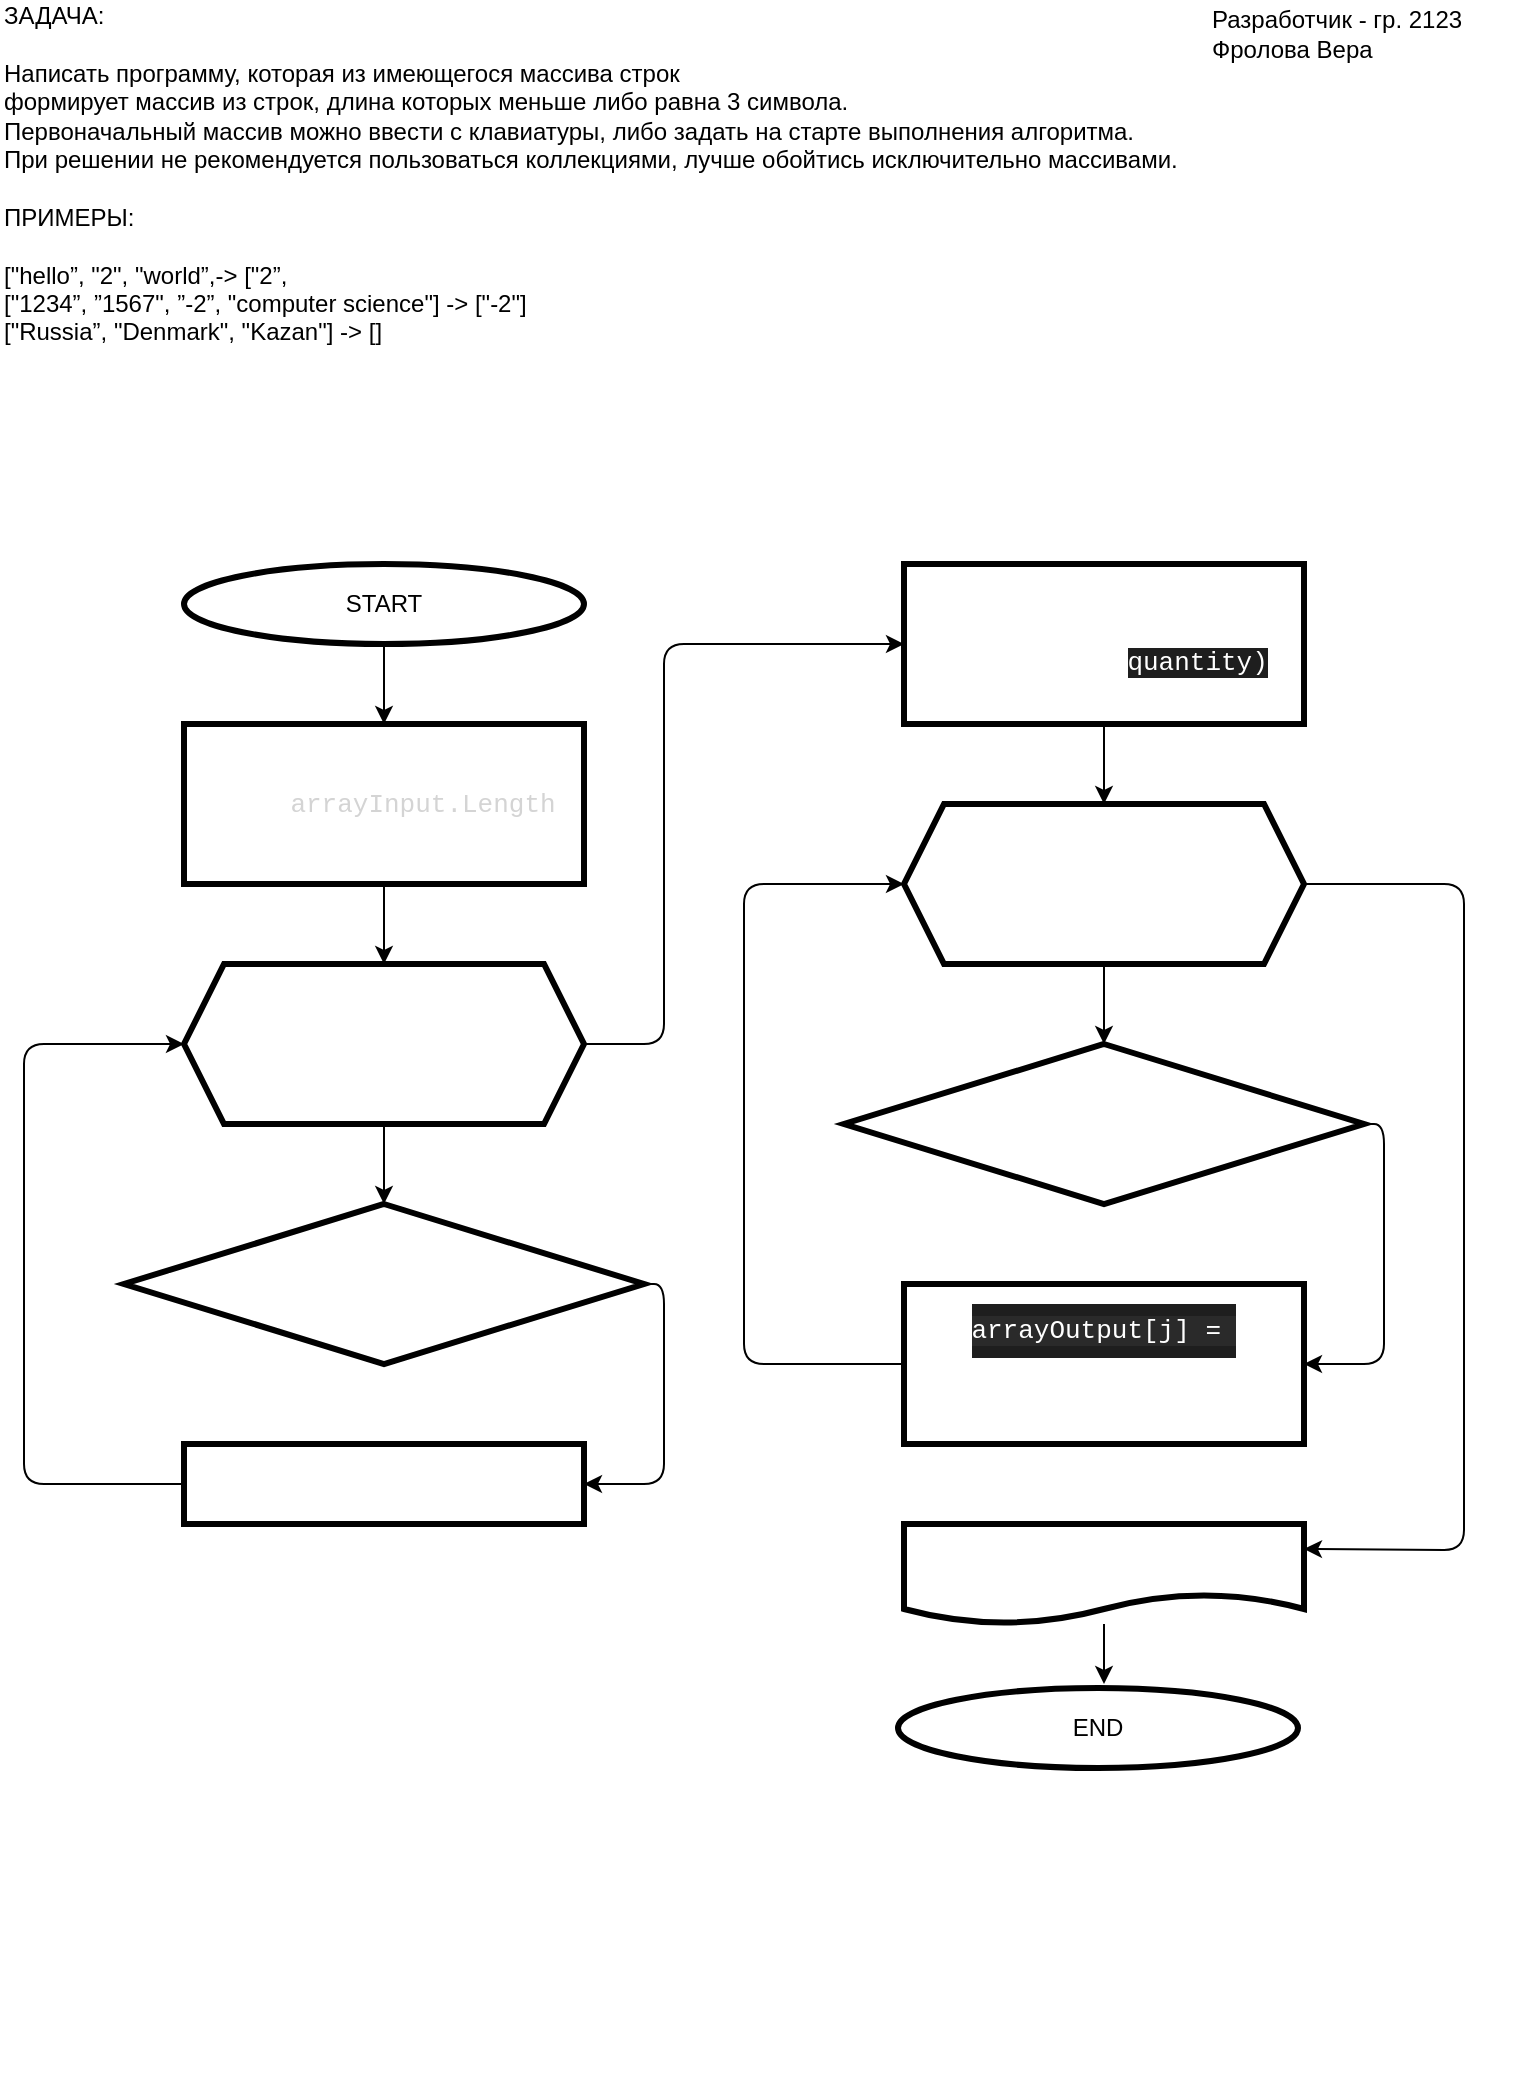 <mxfile>
    <diagram id="h5Ls8xUtnB-ik9aw6W_9" name="Страница 1">
        <mxGraphModel dx="2297" dy="1702" grid="0" gridSize="10" guides="1" tooltips="1" connect="1" arrows="1" fold="1" page="1" pageScale="1" pageWidth="827" pageHeight="1169" math="0" shadow="0">
            <root>
                <mxCell id="0"/>
                <mxCell id="1" parent="0"/>
                <mxCell id="4" value="" style="edgeStyle=none;html=1;fontSize=12;fontColor=#FFFFFF;" parent="1" source="2" target="3" edge="1">
                    <mxGeometry relative="1" as="geometry"/>
                </mxCell>
                <mxCell id="2" value="START" style="ellipse;whiteSpace=wrap;html=1;strokeWidth=3;" parent="1" vertex="1">
                    <mxGeometry x="-693" y="-822" width="200" height="40" as="geometry"/>
                </mxCell>
                <mxCell id="12" value="" style="edgeStyle=none;html=1;fontSize=13;fontColor=#FFFFFF;" parent="1" source="3" target="10" edge="1">
                    <mxGeometry relative="1" as="geometry"/>
                </mxCell>
                <mxCell id="3" value="&lt;div style=&quot;font-family: &amp;#34;consolas&amp;#34; , &amp;#34;courier new&amp;#34; , monospace ; line-height: 27px ; font-size: 13px&quot;&gt;&lt;font style=&quot;font-size: 13px&quot; color=&quot;#ffffff&quot;&gt;arrayinput;&lt;/font&gt;&lt;/div&gt;&lt;div style=&quot;line-height: 27px ; font-size: 13px&quot;&gt;&lt;font color=&quot;#ffffff&quot; style=&quot;font-size: 13px&quot;&gt;&lt;font face=&quot;consolas, courier new, monospace&quot; style=&quot;font-size: 13px&quot;&gt;len =&amp;nbsp;&lt;/font&gt;&lt;/font&gt;&lt;span style=&quot;color: rgb(212 , 212 , 212) ; font-family: &amp;#34;consolas&amp;#34; , &amp;#34;courier new&amp;#34; , monospace&quot;&gt;arrayInput.Length&lt;/span&gt;&lt;span style=&quot;font-family: &amp;#34;consolas&amp;#34; , &amp;#34;courier new&amp;#34; , monospace ; color: rgb(255 , 255 , 255)&quot;&gt;;&lt;/span&gt;&lt;br&gt;&lt;/div&gt;&lt;div style=&quot;line-height: 27px ; font-size: 13px&quot;&gt;&lt;font style=&quot;font-size: 13px&quot;&gt;&lt;span style=&quot;font-family: &amp;#34;consolas&amp;#34; , &amp;#34;courier new&amp;#34; , monospace&quot;&gt;&lt;font color=&quot;#ffffff&quot; style=&quot;font-size: 13px&quot;&gt;quantity&amp;nbsp;&lt;/font&gt;&lt;/span&gt;&lt;span style=&quot;font-family: &amp;#34;consolas&amp;#34; , &amp;#34;courier new&amp;#34; , monospace ; color: rgb(255 , 255 , 255)&quot;&gt;= 0;&lt;/span&gt;&lt;/font&gt;&lt;/div&gt;" style="rounded=0;whiteSpace=wrap;html=1;strokeWidth=3;arcSize=15;" parent="1" vertex="1">
                    <mxGeometry x="-693" y="-742" width="200" height="80" as="geometry"/>
                </mxCell>
                <mxCell id="16" value="" style="edgeStyle=none;html=1;fontSize=13;fontColor=#FFFFFF;entryX=1;entryY=0.5;entryDx=0;entryDy=0;" parent="1" source="8" target="14" edge="1">
                    <mxGeometry relative="1" as="geometry">
                        <mxPoint x="-453" y="-372" as="targetPoint"/>
                        <Array as="points">
                            <mxPoint x="-453" y="-462"/>
                            <mxPoint x="-453" y="-362"/>
                        </Array>
                    </mxGeometry>
                </mxCell>
                <mxCell id="19" value="" style="edgeStyle=none;html=1;fontSize=13;fontColor=#FFFFFF;entryX=0;entryY=0.5;entryDx=0;entryDy=0;exitX=0;exitY=0.5;exitDx=0;exitDy=0;" parent="1" source="14" target="10" edge="1">
                    <mxGeometry relative="1" as="geometry">
                        <mxPoint x="-763" y="-422" as="sourcePoint"/>
                        <mxPoint x="-893" y="-462" as="targetPoint"/>
                        <Array as="points">
                            <mxPoint x="-773" y="-362"/>
                            <mxPoint x="-773" y="-582"/>
                        </Array>
                    </mxGeometry>
                </mxCell>
                <mxCell id="8" value="&lt;span style=&quot;font-family: &amp;#34;consolas&amp;#34; , &amp;#34;courier new&amp;#34; , monospace&quot;&gt;length(arraylnput [i]) &amp;lt; = 3&lt;/span&gt;" style="rhombus;whiteSpace=wrap;html=1;labelBackgroundColor=none;fontSize=13;fontColor=#FFFFFF;strokeWidth=3;" parent="1" vertex="1">
                    <mxGeometry x="-723" y="-502" width="260" height="80" as="geometry"/>
                </mxCell>
                <mxCell id="13" value="" style="edgeStyle=none;html=1;fontSize=13;fontColor=#FFFFFF;" parent="1" source="10" edge="1">
                    <mxGeometry relative="1" as="geometry">
                        <mxPoint x="-593" y="-502" as="targetPoint"/>
                    </mxGeometry>
                </mxCell>
                <mxCell id="41" value="" style="edgeStyle=none;html=1;fontSize=13;fontColor=#FFFFFF;exitX=1;exitY=0.5;exitDx=0;exitDy=0;entryX=0;entryY=0.5;entryDx=0;entryDy=0;" parent="1" source="10" target="21" edge="1">
                    <mxGeometry relative="1" as="geometry">
                        <mxPoint x="-343" y="-782" as="targetPoint"/>
                        <Array as="points">
                            <mxPoint x="-453" y="-582"/>
                            <mxPoint x="-453" y="-782"/>
                        </Array>
                    </mxGeometry>
                </mxCell>
                <mxCell id="10" value="&lt;font face=&quot;consolas, courier new, monospace&quot;&gt;i = 0, l&lt;/font&gt;&lt;span style=&quot;font-family: &amp;#34;consolas&amp;#34; , &amp;#34;courier new&amp;#34; , monospace&quot;&gt;en, 1&lt;/span&gt;" style="shape=hexagon;perimeter=hexagonPerimeter2;whiteSpace=wrap;html=1;fixedSize=1;labelBackgroundColor=none;fontSize=13;fontColor=#FFFFFF;strokeWidth=3;" parent="1" vertex="1">
                    <mxGeometry x="-693" y="-622" width="200" height="80" as="geometry"/>
                </mxCell>
                <mxCell id="14" value="&lt;div style=&quot;text-align: left ; font-family: &amp;#34;consolas&amp;#34; , &amp;#34;courier new&amp;#34; , monospace ; line-height: 27px&quot;&gt;&lt;font style=&quot;font-size: 13px&quot;&gt;quantity = quantity + 1&lt;/font&gt;&lt;/div&gt;" style="rounded=0;whiteSpace=wrap;html=1;labelBackgroundColor=none;fontSize=13;fontColor=#FFFFFF;strokeWidth=3;fillColor=none;" parent="1" vertex="1">
                    <mxGeometry x="-693" y="-382" width="200" height="40" as="geometry"/>
                </mxCell>
                <mxCell id="17" value="yes" style="text;html=1;align=center;verticalAlign=middle;resizable=0;points=[];autosize=1;strokeColor=none;fillColor=none;fontSize=13;fontColor=#FFFFFF;" parent="1" vertex="1">
                    <mxGeometry x="-468" y="-492" width="30" height="20" as="geometry"/>
                </mxCell>
                <mxCell id="36" value="" style="edgeStyle=none;html=1;fontSize=13;fontColor=#FFFFFF;" parent="1" source="21" target="32" edge="1">
                    <mxGeometry relative="1" as="geometry"/>
                </mxCell>
                <mxCell id="21" value="&lt;span style=&quot;font-family: &amp;#34;consolas&amp;#34; , &amp;#34;courier new&amp;#34; , monospace&quot;&gt;arrayOutput = &lt;br&gt;new string array &lt;br&gt;of (length =&amp;nbsp;&lt;/span&gt;&lt;span style=&quot;font-family: &amp;#34;consolas&amp;#34; , &amp;#34;courier new&amp;#34; , monospace ; background-color: rgb(30 , 30 , 30)&quot;&gt;quantity)&lt;/span&gt;&lt;span style=&quot;font-family: &amp;#34;consolas&amp;#34; , &amp;#34;courier new&amp;#34; , monospace&quot;&gt;;&lt;br&gt;j = 0;&lt;br&gt;&lt;/span&gt;" style="rounded=0;whiteSpace=wrap;html=1;labelBackgroundColor=none;fontSize=13;fontColor=#FFFFFF;strokeWidth=3;" parent="1" vertex="1">
                    <mxGeometry x="-333" y="-822" width="200" height="80" as="geometry"/>
                </mxCell>
                <mxCell id="27" value="" style="edgeStyle=none;html=1;fontSize=13;fontColor=#FFFFFF;entryX=1;entryY=0.5;entryDx=0;entryDy=0;" parent="1" source="29" target="33" edge="1">
                    <mxGeometry relative="1" as="geometry">
                        <mxPoint x="-93" y="-452" as="targetPoint"/>
                        <Array as="points">
                            <mxPoint x="-93" y="-542"/>
                            <mxPoint x="-93" y="-422"/>
                        </Array>
                    </mxGeometry>
                </mxCell>
                <mxCell id="28" value="" style="edgeStyle=none;html=1;fontSize=13;fontColor=#FFFFFF;entryX=0;entryY=0.5;entryDx=0;entryDy=0;exitX=0;exitY=0.5;exitDx=0;exitDy=0;" parent="1" source="33" target="32" edge="1">
                    <mxGeometry relative="1" as="geometry">
                        <mxPoint x="-403" y="-502" as="sourcePoint"/>
                        <mxPoint x="-533" y="-542" as="targetPoint"/>
                        <Array as="points">
                            <mxPoint x="-413" y="-422"/>
                            <mxPoint x="-413" y="-662"/>
                        </Array>
                    </mxGeometry>
                </mxCell>
                <mxCell id="29" value="&lt;span style=&quot;font-family: &amp;#34;consolas&amp;#34; , &amp;#34;courier new&amp;#34; , monospace&quot;&gt;length(arraylnput[i]) &amp;lt; = 3&lt;/span&gt;" style="rhombus;whiteSpace=wrap;html=1;labelBackgroundColor=none;fontSize=13;fontColor=#FFFFFF;strokeWidth=3;" parent="1" vertex="1">
                    <mxGeometry x="-363" y="-582" width="260" height="80" as="geometry"/>
                </mxCell>
                <mxCell id="30" value="" style="edgeStyle=none;html=1;fontSize=13;fontColor=#FFFFFF;" parent="1" source="32" edge="1">
                    <mxGeometry relative="1" as="geometry">
                        <mxPoint x="-233" y="-582" as="targetPoint"/>
                    </mxGeometry>
                </mxCell>
                <mxCell id="31" value="" style="edgeStyle=none;html=1;fontSize=13;fontColor=#FFFFFF;entryX=1;entryY=0.25;entryDx=0;entryDy=0;exitX=1;exitY=0.5;exitDx=0;exitDy=0;" parent="1" source="32" target="39" edge="1">
                    <mxGeometry relative="1" as="geometry">
                        <mxPoint x="-133" y="-342" as="targetPoint"/>
                        <Array as="points">
                            <mxPoint x="-53" y="-662"/>
                            <mxPoint x="-53" y="-329"/>
                        </Array>
                    </mxGeometry>
                </mxCell>
                <mxCell id="32" value="&lt;font face=&quot;consolas, courier new, monospace&quot;&gt;i = 0, l&lt;/font&gt;&lt;span style=&quot;font-family: &amp;#34;consolas&amp;#34; , &amp;#34;courier new&amp;#34; , monospace&quot;&gt;en, 1&lt;/span&gt;" style="shape=hexagon;perimeter=hexagonPerimeter2;whiteSpace=wrap;html=1;fixedSize=1;labelBackgroundColor=none;fontSize=13;fontColor=#FFFFFF;strokeWidth=3;" parent="1" vertex="1">
                    <mxGeometry x="-333" y="-702" width="200" height="80" as="geometry"/>
                </mxCell>
                <mxCell id="33" value="&lt;div style=&quot;background-color: rgb(30 , 30 , 30) ; font-family: &amp;#34;consolas&amp;#34; , &amp;#34;courier new&amp;#34; , monospace ; line-height: 27px&quot;&gt;&lt;span style=&quot;background-color: rgb(42 , 42 , 42)&quot;&gt;arrayOutput[j] =&amp;nbsp;&lt;/span&gt;&lt;br&gt;&lt;/div&gt;&lt;span style=&quot;font-family: &amp;#34;consolas&amp;#34; , &amp;#34;courier new&amp;#34; , monospace&quot;&gt;arraylnput [i];&lt;br&gt;j = j + 1;&lt;br&gt;&lt;/span&gt;" style="rounded=0;whiteSpace=wrap;html=1;labelBackgroundColor=none;fontSize=13;fontColor=#FFFFFF;strokeWidth=3;" parent="1" vertex="1">
                    <mxGeometry x="-333" y="-462" width="200" height="80" as="geometry"/>
                </mxCell>
                <mxCell id="34" value="yes" style="text;html=1;align=center;verticalAlign=middle;resizable=0;points=[];autosize=1;strokeColor=none;fillColor=none;fontSize=13;fontColor=#FFFFFF;" parent="1" vertex="1">
                    <mxGeometry x="-108" y="-572" width="30" height="20" as="geometry"/>
                </mxCell>
                <mxCell id="44" value="" style="edgeStyle=none;html=1;fontSize=13;fontColor=#FFFFFF;" parent="1" source="39" edge="1">
                    <mxGeometry relative="1" as="geometry">
                        <mxPoint x="-233" y="-262.0" as="targetPoint"/>
                    </mxGeometry>
                </mxCell>
                <mxCell id="39" value="&lt;span style=&quot;font-family: &amp;#34;consolas&amp;#34; , &amp;#34;courier new&amp;#34; , monospace&quot;&gt;arraylnput;&amp;nbsp;&lt;/span&gt;&lt;span style=&quot;font-family: &amp;#34;consolas&amp;#34; , &amp;#34;courier new&amp;#34; , monospace&quot;&gt;arrayOutput;&lt;/span&gt;" style="shape=document;whiteSpace=wrap;html=1;boundedLbl=1;labelBackgroundColor=none;fontSize=13;fontColor=#FFFFFF;strokeWidth=3;" parent="1" vertex="1">
                    <mxGeometry x="-333" y="-342" width="200" height="50" as="geometry"/>
                </mxCell>
                <mxCell id="43" value="END" style="ellipse;whiteSpace=wrap;html=1;strokeWidth=3;" parent="1" vertex="1">
                    <mxGeometry x="-336" y="-260" width="200" height="40" as="geometry"/>
                </mxCell>
                <mxCell id="45" value="&lt;div&gt;ЗАДАЧА:&lt;/div&gt;&lt;div&gt;&amp;nbsp;&lt;/div&gt;&lt;div&gt;Написать программу, которая из имеющегося массива строк&amp;nbsp;&lt;/div&gt;&lt;div&gt;формирует массив из строк, длина которых меньше либо равна 3 символа.&amp;nbsp;&lt;/div&gt;&lt;div&gt;Первоначальный массив можно ввести с клавиатуры, либо задать на старте выполнения алгоритма.&amp;nbsp;&lt;/div&gt;&lt;div&gt;При решении не рекомендуется пользоваться коллекциями, лучше обойтись исключительно массивами.&lt;/div&gt;&lt;div&gt;&lt;br&gt;&lt;/div&gt;&lt;div&gt;ПРИМЕРЫ:&lt;/div&gt;&lt;div&gt;&lt;span&gt;&lt;br&gt;&lt;/span&gt;&lt;/div&gt;&lt;div&gt;&lt;span&gt;[&quot;hello”, &quot;2&quot;, &quot;world”,-&amp;gt; [&quot;2”,&lt;/span&gt;&lt;/div&gt;&lt;div&gt;[&quot;1234”, ”1567&quot;, ”-2”, &quot;computer science&quot;] -&amp;gt; [&quot;-2&quot;]&lt;/div&gt;&lt;div&gt;[&quot;Russia”, &quot;Denmark&quot;, &quot;Kazan&quot;] -&amp;gt; []&lt;/div&gt;" style="text;html=1;align=left;verticalAlign=middle;resizable=0;points=[];autosize=1;strokeColor=none;fillColor=none;" parent="1" vertex="1">
                    <mxGeometry x="-785" y="-1103" width="585" height="172" as="geometry"/>
                </mxCell>
                <mxCell id="46" value="Разработчик - гр. 2123&amp;nbsp;&lt;br&gt;Фролова Вера&amp;nbsp;" style="text;html=1;align=left;verticalAlign=middle;resizable=0;points=[];autosize=1;strokeColor=none;fillColor=none;" vertex="1" parent="1">
                    <mxGeometry x="-181" y="-1103" width="136" height="32" as="geometry"/>
                </mxCell>
                <mxCell id="47" value="&lt;div style=&quot;font-family: &amp;#34;consolas&amp;#34; , &amp;#34;courier new&amp;#34; , monospace ; line-height: 27px&quot;&gt;&lt;div&gt;ДЕКОМПОЗИЦИЯ ЗАДАЧИ:&lt;/div&gt;&lt;div&gt;&lt;br&gt;&lt;/div&gt;&lt;div&gt;- создать массив строк&amp;nbsp;&lt;span&gt;arrayinput&lt;/span&gt;&lt;span&gt;,&lt;/span&gt;&lt;/div&gt;&lt;div&gt;- подсчитать quantity - число элементов у которых длина меньше либо равна 3,&lt;/div&gt;&lt;div&gt;- задать массив&amp;nbsp;&lt;span style=&quot;font-size: 13px ; text-align: center&quot;&gt;arrayOutput&lt;/span&gt;&lt;span&gt;, количество элементов которого равно quantity,&lt;/span&gt;&lt;/div&gt;&lt;div&gt;- заполнить массив&amp;nbsp;&lt;span style=&quot;font-size: 13px ; text-align: center&quot;&gt;arrayOutput&amp;nbsp;&lt;/span&gt;&lt;span&gt;строками из первого массива, длина&amp;nbsp;&lt;/span&gt;&lt;span&gt;которых меньше либо равна 3.&lt;/span&gt;&lt;/div&gt;&lt;/div&gt;" style="text;html=1;align=left;verticalAlign=middle;resizable=0;points=[];autosize=1;strokeColor=none;fillColor=none;fontSize=13;fontColor=#FFFFFF;" vertex="1" parent="1">
                    <mxGeometry x="-757" y="-231" width="687" height="166" as="geometry"/>
                </mxCell>
            </root>
        </mxGraphModel>
    </diagram>
</mxfile>